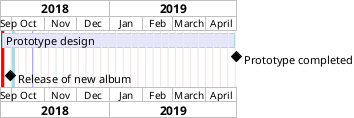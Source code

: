{
  "sha1": "hc0pjtwf9zebeu4fwqa7xmwxdgn0344",
  "insertion": {
    "when": "2024-06-03T18:59:29.432Z",
    "user": "plantuml@gmail.com"
  }
}
@startgantt

Project starts the 20th of september 2018
printscale monthly
sunday are close
2018/09/21 to 2018/09/23 are colored in red
2018/09/21 to 2018/09/30 are named [Vacation in the Bahamas] 
2018/10/01 and 2 days are colored in lightBlue
[Prototype design] as [TASK1] lasts 190 days
[TASK1] is colored in Lavender/LightBlue
[Prototype completed] happens at [TASK1]'s end
[Release of new album] happens at the 29th of September 2018

today is 30 days after start and is colored in #AAF

@endgantt
